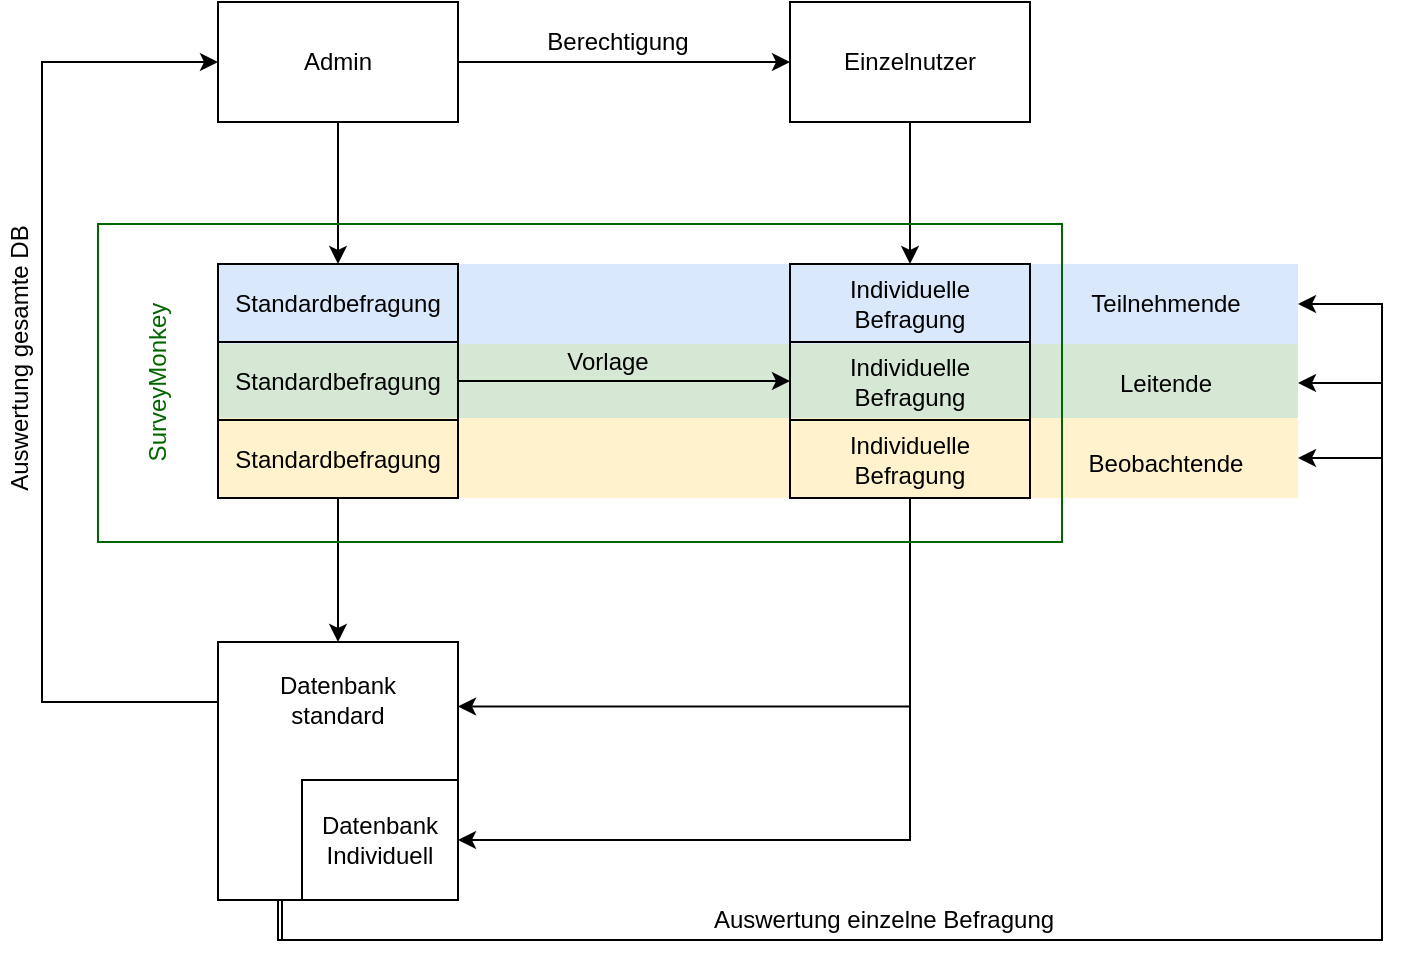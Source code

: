 <mxfile type="github" version="10.6.0"><diagram id="h6Z8vJRAK7DyultmtkcZ" name="Page-1"><mxGraphModel grid="1" dx="858" dy="572" gridSize="10" guides="1" tooltips="1" connect="1" arrows="1" fold="1" page="1" pageScale="1" pageWidth="827" pageHeight="1169" math="0" shadow="0"><root><mxCell id="0" /><mxCell id="1" parent="0" /><mxCell id="cDXqySwd11SMpDHeiXQ6-14" parent="1" style="edgeStyle=orthogonalEdgeStyle;rounded=0;orthogonalLoop=1;jettySize=auto;html=1;entryX=0.5;entryY=0;entryDx=0;entryDy=0;" edge="1" source="FpSBOAo2yKhDHIRfUsUA-1" target="cDXqySwd11SMpDHeiXQ6-2"><mxGeometry as="geometry" relative="1" /></mxCell><mxCell id="cDXqySwd11SMpDHeiXQ6-17" parent="1" style="edgeStyle=orthogonalEdgeStyle;rounded=0;orthogonalLoop=1;jettySize=auto;html=1;" edge="1" source="FpSBOAo2yKhDHIRfUsUA-1" target="cDXqySwd11SMpDHeiXQ6-1"><mxGeometry as="geometry" relative="1"><mxPoint as="targetPoint" x="368" y="141.0" /></mxGeometry></mxCell><mxCell id="FpSBOAo2yKhDHIRfUsUA-1" value="Admin" parent="1" style="rounded=0;whiteSpace=wrap;html=1;" vertex="1"><mxGeometry as="geometry" x="188" y="111" width="120" height="60" /></mxCell><mxCell id="cDXqySwd11SMpDHeiXQ6-15" parent="1" style="edgeStyle=orthogonalEdgeStyle;rounded=0;orthogonalLoop=1;jettySize=auto;html=1;entryX=0.5;entryY=0;entryDx=0;entryDy=0;" edge="1" source="cDXqySwd11SMpDHeiXQ6-1" target="cDXqySwd11SMpDHeiXQ6-3"><mxGeometry as="geometry" relative="1" /></mxCell><mxCell id="cDXqySwd11SMpDHeiXQ6-1" value="Einzelnutzer" parent="1" style="rounded=0;whiteSpace=wrap;html=1;" vertex="1"><mxGeometry as="geometry" x="474" y="111" width="120" height="60" /></mxCell><mxCell id="cDXqySwd11SMpDHeiXQ6-5" value="" parent="1" style="rounded=0;whiteSpace=wrap;html=1;fillColor=#d5e8d4;strokeColor=none;" vertex="1"><mxGeometry as="geometry" x="188" y="282" width="540" height="39" /></mxCell><mxCell id="cDXqySwd11SMpDHeiXQ6-6" value="" parent="1" style="rounded=0;whiteSpace=wrap;html=1;fillColor=#fff2cc;strokeColor=none;" vertex="1"><mxGeometry as="geometry" x="188" y="319" width="540" height="40" /></mxCell><mxCell id="cDXqySwd11SMpDHeiXQ6-4" value="" parent="1" style="rounded=0;whiteSpace=wrap;html=1;fillColor=#dae8fc;strokeColor=none;" vertex="1"><mxGeometry as="geometry" x="188" y="242" width="540" height="40" /></mxCell><mxCell id="cDXqySwd11SMpDHeiXQ6-3" value="Individuelle Befragung&lt;br&gt;" parent="1" style="rounded=0;whiteSpace=wrap;html=1;fillColor=none;" vertex="1"><mxGeometry as="geometry" x="474" y="242" width="120" height="39" /></mxCell><mxCell id="cDXqySwd11SMpDHeiXQ6-2" value="Standardbefragung" parent="1" style="rounded=0;whiteSpace=wrap;html=1;fillColor=none;" vertex="1"><mxGeometry as="geometry" x="188" y="242" width="120" height="39" /></mxCell><mxCell id="cDXqySwd11SMpDHeiXQ6-7" value="Teilnehmende&lt;br&gt;" parent="1" style="text;html=1;strokeColor=none;fillColor=none;align=center;verticalAlign=middle;whiteSpace=wrap;rounded=0;" vertex="1"><mxGeometry as="geometry" x="617" y="252" width="90" height="20" /></mxCell><mxCell id="cDXqySwd11SMpDHeiXQ6-8" value="Leitende&lt;br&gt;" parent="1" style="text;html=1;strokeColor=none;fillColor=none;align=center;verticalAlign=middle;whiteSpace=wrap;rounded=0;" vertex="1"><mxGeometry as="geometry" x="617" y="291.5" width="90" height="20" /></mxCell><mxCell id="cDXqySwd11SMpDHeiXQ6-9" value="Beobachtende&lt;br&gt;" parent="1" style="text;html=1;strokeColor=none;fillColor=none;align=center;verticalAlign=middle;whiteSpace=wrap;rounded=0;" vertex="1"><mxGeometry as="geometry" x="617" y="332" width="90" height="20" /></mxCell><mxCell id="cDXqySwd11SMpDHeiXQ6-16" parent="1" style="edgeStyle=orthogonalEdgeStyle;rounded=0;orthogonalLoop=1;jettySize=auto;html=1;exitX=1;exitY=0.5;exitDx=0;exitDy=0;entryX=0;entryY=0.5;entryDx=0;entryDy=0;" edge="1" source="cDXqySwd11SMpDHeiXQ6-10" target="cDXqySwd11SMpDHeiXQ6-11"><mxGeometry as="geometry" relative="1" /></mxCell><mxCell id="cDXqySwd11SMpDHeiXQ6-10" value="Standardbefragung" parent="1" style="rounded=0;whiteSpace=wrap;html=1;fillColor=none;" vertex="1"><mxGeometry as="geometry" x="188" y="281" width="120" height="39" /></mxCell><mxCell id="cDXqySwd11SMpDHeiXQ6-11" value="Individuelle Befragung&lt;br&gt;" parent="1" style="rounded=0;whiteSpace=wrap;html=1;fillColor=none;" vertex="1"><mxGeometry as="geometry" x="474" y="281" width="120" height="39" /></mxCell><mxCell id="cDXqySwd11SMpDHeiXQ6-24" parent="1" style="edgeStyle=orthogonalEdgeStyle;rounded=0;orthogonalLoop=1;jettySize=auto;html=1;" edge="1" source="cDXqySwd11SMpDHeiXQ6-12" target="cDXqySwd11SMpDHeiXQ6-22"><mxGeometry as="geometry" relative="1" /></mxCell><mxCell id="cDXqySwd11SMpDHeiXQ6-12" value="Standardbefragung" parent="1" style="rounded=0;whiteSpace=wrap;html=1;fillColor=none;" vertex="1"><mxGeometry as="geometry" x="188" y="320" width="120" height="39" /></mxCell><mxCell id="cDXqySwd11SMpDHeiXQ6-25" parent="1" style="edgeStyle=orthogonalEdgeStyle;rounded=0;orthogonalLoop=1;jettySize=auto;html=1;entryX=1;entryY=0.25;entryDx=0;entryDy=0;exitX=0.5;exitY=1;exitDx=0;exitDy=0;" edge="1" source="cDXqySwd11SMpDHeiXQ6-13" target="cDXqySwd11SMpDHeiXQ6-22"><mxGeometry as="geometry" relative="1"><Array as="points"><mxPoint x="534" y="463" /></Array></mxGeometry></mxCell><mxCell id="cDXqySwd11SMpDHeiXQ6-26" parent="1" style="edgeStyle=orthogonalEdgeStyle;rounded=0;orthogonalLoop=1;jettySize=auto;html=1;entryX=1;entryY=0.5;entryDx=0;entryDy=0;exitX=0.5;exitY=1;exitDx=0;exitDy=0;" edge="1" source="cDXqySwd11SMpDHeiXQ6-13" target="cDXqySwd11SMpDHeiXQ6-23"><mxGeometry as="geometry" relative="1" /></mxCell><mxCell id="cDXqySwd11SMpDHeiXQ6-13" value="Individuelle Befragung&lt;br&gt;" parent="1" style="rounded=0;whiteSpace=wrap;html=1;fillColor=none;" vertex="1"><mxGeometry as="geometry" x="474" y="320" width="120" height="39" /></mxCell><mxCell id="cDXqySwd11SMpDHeiXQ6-18" value="Berechtigung&lt;br&gt;" parent="1" style="text;html=1;strokeColor=none;fillColor=none;align=center;verticalAlign=middle;whiteSpace=wrap;rounded=0;" vertex="1"><mxGeometry as="geometry" x="348" y="121" width="80" height="20" /></mxCell><mxCell id="cDXqySwd11SMpDHeiXQ6-19" value="Vorlage&lt;br&gt;" parent="1" style="text;html=1;strokeColor=none;fillColor=none;align=center;verticalAlign=middle;whiteSpace=wrap;rounded=0;" vertex="1"><mxGeometry as="geometry" x="343" y="280.5" width="80" height="20" /></mxCell><mxCell id="cDXqySwd11SMpDHeiXQ6-21" value="SurveyMonkey&lt;br&gt;" parent="1" style="text;html=1;strokeColor=none;fillColor=none;align=center;verticalAlign=middle;whiteSpace=wrap;rounded=0;rotation=-90;fontColor=#006600;" vertex="1"><mxGeometry as="geometry" x="97.5" y="291.5" width="120" height="20" /></mxCell><mxCell id="cDXqySwd11SMpDHeiXQ6-28" value="" parent="1" style="edgeStyle=orthogonalEdgeStyle;rounded=0;orthogonalLoop=1;jettySize=auto;html=1;entryX=0;entryY=0.5;entryDx=0;entryDy=0;" edge="1" source="cDXqySwd11SMpDHeiXQ6-22" target="FpSBOAo2yKhDHIRfUsUA-1"><mxGeometry as="geometry" relative="1"><mxPoint as="targetPoint" x="108" y="461" /><Array as="points"><mxPoint x="100" y="461" /><mxPoint x="100" y="141" /></Array></mxGeometry></mxCell><mxCell id="cDXqySwd11SMpDHeiXQ6-35" parent="1" style="edgeStyle=orthogonalEdgeStyle;rounded=0;orthogonalLoop=1;jettySize=auto;html=1;entryX=1;entryY=0.5;entryDx=0;entryDy=0;fontColor=#000000;" edge="1" target="cDXqySwd11SMpDHeiXQ6-5"><mxGeometry as="geometry" relative="1"><mxPoint as="sourcePoint" x="220" y="560" /><Array as="points"><mxPoint x="220" y="580" /><mxPoint x="770" y="580" /><mxPoint x="770" y="301" /></Array></mxGeometry></mxCell><mxCell id="cDXqySwd11SMpDHeiXQ6-36" parent="1" style="edgeStyle=orthogonalEdgeStyle;rounded=0;orthogonalLoop=1;jettySize=auto;html=1;fontColor=#000000;entryX=1;entryY=0.5;entryDx=0;entryDy=0;" edge="1" target="cDXqySwd11SMpDHeiXQ6-6"><mxGeometry as="geometry" relative="1"><mxPoint as="sourcePoint" x="220" y="560" /><Array as="points"><mxPoint x="220" y="580" /><mxPoint x="770" y="580" /><mxPoint x="770" y="339" /></Array></mxGeometry></mxCell><mxCell id="cDXqySwd11SMpDHeiXQ6-22" value="&lt;div&gt;&lt;/div&gt;" parent="1" style="rounded=0;whiteSpace=wrap;html=1;fillColor=none;" vertex="1"><mxGeometry as="geometry" x="188" y="431" width="120" height="129" /></mxCell><mxCell id="cDXqySwd11SMpDHeiXQ6-30" parent="1" style="edgeStyle=orthogonalEdgeStyle;rounded=0;orthogonalLoop=1;jettySize=auto;html=1;entryX=1;entryY=0.5;entryDx=0;entryDy=0;exitX=0.25;exitY=1;exitDx=0;exitDy=0;" edge="1" source="cDXqySwd11SMpDHeiXQ6-22" target="cDXqySwd11SMpDHeiXQ6-4"><mxGeometry as="geometry" relative="1"><Array as="points"><mxPoint x="218" y="580" /><mxPoint x="770" y="580" /><mxPoint x="770" y="262" /></Array></mxGeometry></mxCell><mxCell id="cDXqySwd11SMpDHeiXQ6-23" value="&lt;div&gt;Datenbank&lt;/div&gt;&lt;div&gt;Individuell&lt;/div&gt;" parent="1" style="rounded=0;whiteSpace=wrap;html=1;fillColor=none;" vertex="1"><mxGeometry as="geometry" x="230" y="500" width="78" height="60" /></mxCell><mxCell id="cDXqySwd11SMpDHeiXQ6-29" value="Auswertung gesamte DB&lt;br&gt;" parent="1" style="text;html=1;strokeColor=none;fillColor=none;align=center;verticalAlign=middle;whiteSpace=wrap;rounded=0;rotation=-90;" vertex="1"><mxGeometry as="geometry" x="21" y="279" width="136" height="20" /></mxCell><mxCell id="cDXqySwd11SMpDHeiXQ6-31" value="Auswertung einzelne Befragung&lt;br&gt;" parent="1" style="text;html=1;strokeColor=none;fillColor=none;align=center;verticalAlign=middle;whiteSpace=wrap;rounded=0;rotation=0;" vertex="1"><mxGeometry as="geometry" x="428" y="560" width="186" height="20" /></mxCell><mxCell id="cDXqySwd11SMpDHeiXQ6-33" value="Datenbank standard&lt;br&gt;" parent="1" style="text;html=1;strokeColor=none;fillColor=none;align=center;verticalAlign=middle;whiteSpace=wrap;rounded=0;fontColor=#000000;" vertex="1"><mxGeometry as="geometry" x="228" y="450" width="40" height="20" /></mxCell><mxCell id="cDXqySwd11SMpDHeiXQ6-20" value="" parent="1" style="rounded=0;whiteSpace=wrap;html=1;fillColor=none;strokeColor=#006600;" vertex="1"><mxGeometry as="geometry" x="128" y="222" width="482" height="159" /></mxCell></root></mxGraphModel></diagram></mxfile>